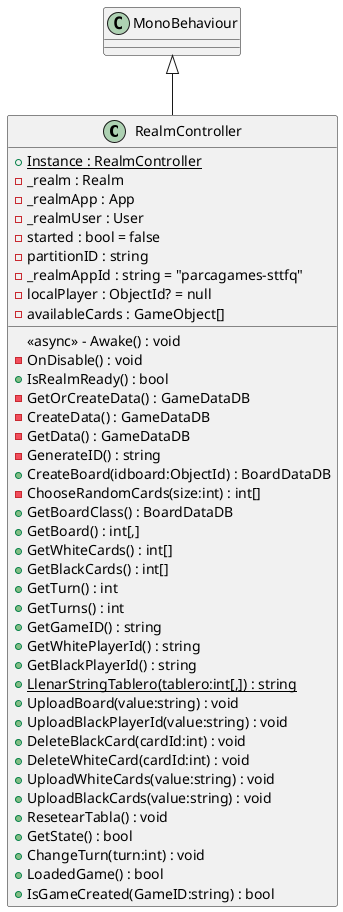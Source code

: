@startuml
class RealmController {
    {static} + Instance : RealmController
    - _realm : Realm
    - _realmApp : App
    - _realmUser : User
    - started : bool = false
    - partitionID : string
    - _realmAppId : string = "parcagames-sttfq"
    - localPlayer : ObjectId? = null
    - availableCards : GameObject[]
    <<async>> - Awake() : void
    - OnDisable() : void
    + IsRealmReady() : bool
    - GetOrCreateData() : GameDataDB
    - CreateData() : GameDataDB
    - GetData() : GameDataDB
    - GenerateID() : string
    + CreateBoard(idboard:ObjectId) : BoardDataDB
    - ChooseRandomCards(size:int) : int[]
    + GetBoardClass() : BoardDataDB
    + GetBoard() : int[,]
    + GetWhiteCards() : int[]
    + GetBlackCards() : int[]
    + GetTurn() : int
    + GetTurns() : int
    + GetGameID() : string
    + GetWhitePlayerId() : string
    + GetBlackPlayerId() : string
    + {static} LlenarStringTablero(tablero:int[,]) : string
    + UploadBoard(value:string) : void
    + UploadBlackPlayerId(value:string) : void
    + DeleteBlackCard(cardId:int) : void
    + DeleteWhiteCard(cardId:int) : void
    + UploadWhiteCards(value:string) : void
    + UploadBlackCards(value:string) : void
    + ResetearTabla() : void
    + GetState() : bool
    + ChangeTurn(turn:int) : void
    + LoadedGame() : bool
    + IsGameCreated(GameID:string) : bool
}
MonoBehaviour <|-- RealmController
@enduml
